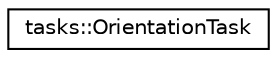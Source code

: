 digraph "Graphical Class Hierarchy"
{
  edge [fontname="Helvetica",fontsize="10",labelfontname="Helvetica",labelfontsize="10"];
  node [fontname="Helvetica",fontsize="10",shape=record];
  rankdir="LR";
  Node0 [label="tasks::OrientationTask",height=0.2,width=0.4,color="black", fillcolor="white", style="filled",URL="$classtasks_1_1OrientationTask.html"];
}
